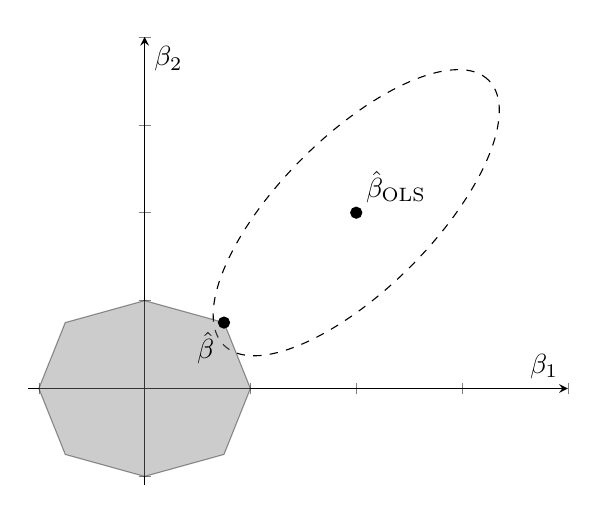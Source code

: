 \begin{tikzpicture}
\begin{axis}[
    xlabel = \(\beta_1\),
    ylabel = \(\beta_2\),
    ymin = -1.1,
    ymax = 4,
    xmin = -1.1,
    xmax = 4,
    axis lines = center,
    yticklabels={,,},
    xticklabels={,,}
]

\draw[dashed, rotate around={45:(2,2)}] (2,2) ellipse (1.77 and 0.87);

\addplot[fill = gray, opacity = 0.4]
    coordinates {
    	(-1,0)
    	(-0.75, 0.75)
    	(0,1)
    	(0.75,0.75)
    	(1,0)
    	(0.75,-0.75)
    	(0,-1)
    	(-0.75,-0.75)
    	(-1,0)
    };
\addplot [only marks, mark=*] coordinates {(2,2)};
\node [above right,black] at (2,2) {\(\hat\beta_\text{OLS}\)};

\addplot [only marks, mark=*] coordinates { (0.75,0.75) };
\node [below left] at (0.75,0.75) {$\hat\beta$};
\end{axis}
\end{tikzpicture}